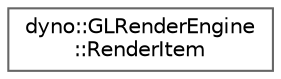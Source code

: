 digraph "Graphical Class Hierarchy"
{
 // LATEX_PDF_SIZE
  bgcolor="transparent";
  edge [fontname=Helvetica,fontsize=10,labelfontname=Helvetica,labelfontsize=10];
  node [fontname=Helvetica,fontsize=10,shape=box,height=0.2,width=0.4];
  rankdir="LR";
  Node0 [id="Node000000",label="dyno::GLRenderEngine\l::RenderItem",height=0.2,width=0.4,color="grey40", fillcolor="white", style="filled",URL="$structdyno_1_1_g_l_render_engine_1_1_render_item.html",tooltip=" "];
}
